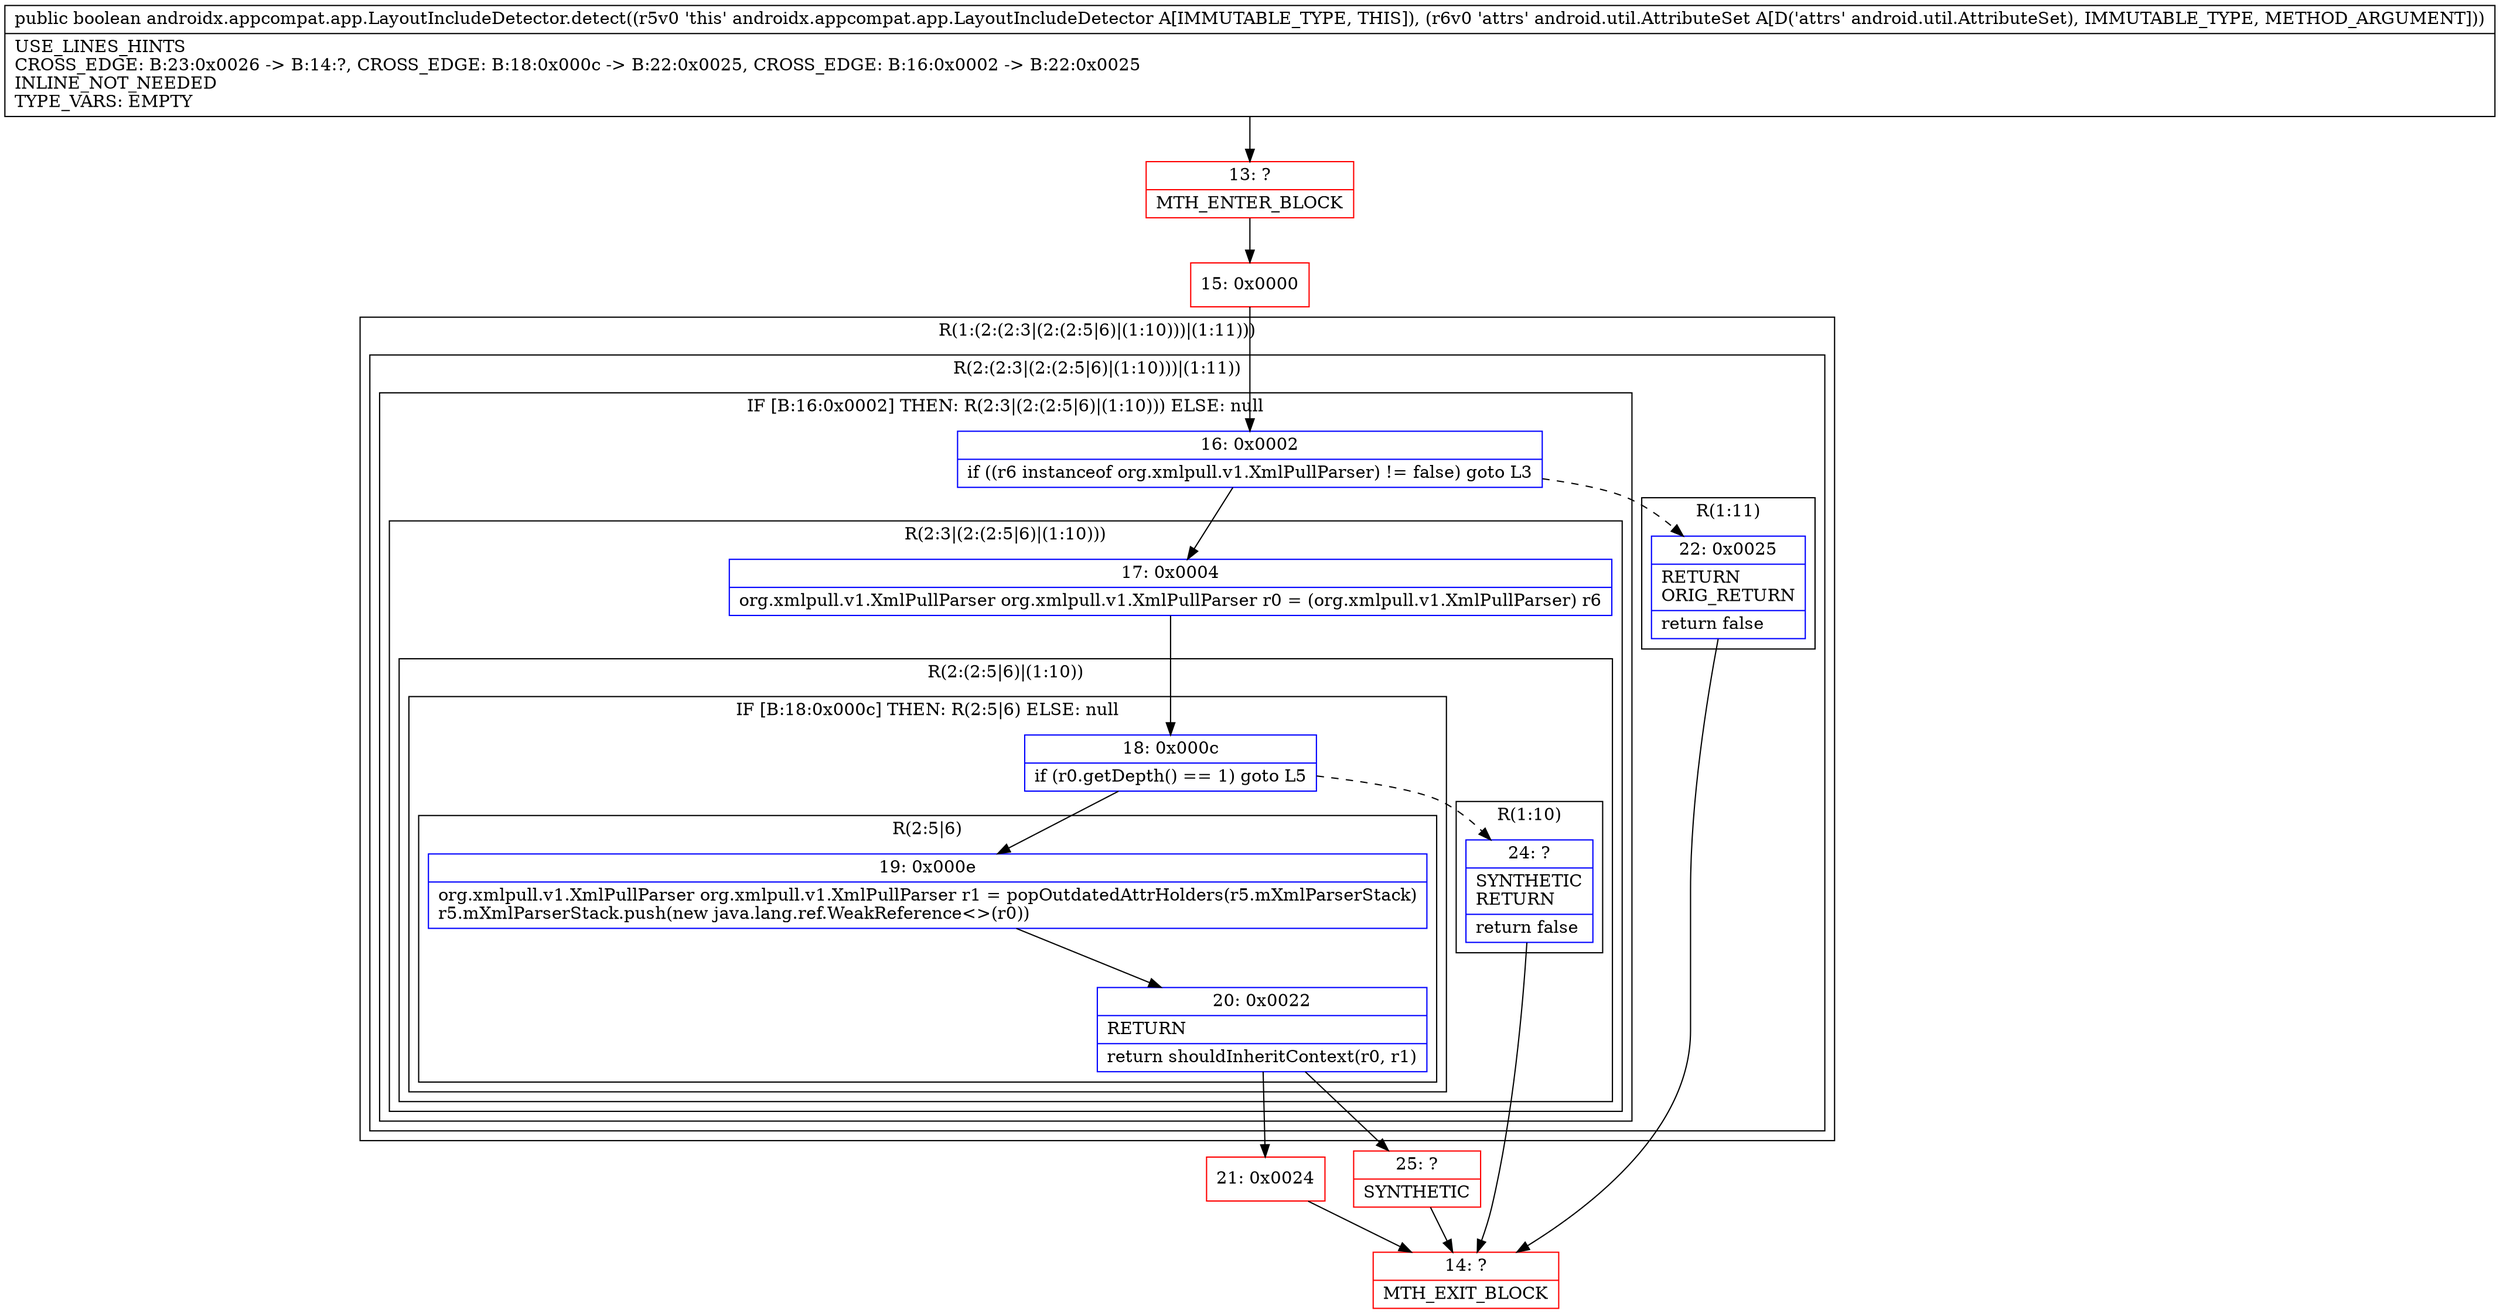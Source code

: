 digraph "CFG forandroidx.appcompat.app.LayoutIncludeDetector.detect(Landroid\/util\/AttributeSet;)Z" {
subgraph cluster_Region_910647928 {
label = "R(1:(2:(2:3|(2:(2:5|6)|(1:10)))|(1:11)))";
node [shape=record,color=blue];
subgraph cluster_Region_989520836 {
label = "R(2:(2:3|(2:(2:5|6)|(1:10)))|(1:11))";
node [shape=record,color=blue];
subgraph cluster_IfRegion_1352861254 {
label = "IF [B:16:0x0002] THEN: R(2:3|(2:(2:5|6)|(1:10))) ELSE: null";
node [shape=record,color=blue];
Node_16 [shape=record,label="{16\:\ 0x0002|if ((r6 instanceof org.xmlpull.v1.XmlPullParser) != false) goto L3\l}"];
subgraph cluster_Region_940917708 {
label = "R(2:3|(2:(2:5|6)|(1:10)))";
node [shape=record,color=blue];
Node_17 [shape=record,label="{17\:\ 0x0004|org.xmlpull.v1.XmlPullParser org.xmlpull.v1.XmlPullParser r0 = (org.xmlpull.v1.XmlPullParser) r6\l}"];
subgraph cluster_Region_1141308507 {
label = "R(2:(2:5|6)|(1:10))";
node [shape=record,color=blue];
subgraph cluster_IfRegion_1344285109 {
label = "IF [B:18:0x000c] THEN: R(2:5|6) ELSE: null";
node [shape=record,color=blue];
Node_18 [shape=record,label="{18\:\ 0x000c|if (r0.getDepth() == 1) goto L5\l}"];
subgraph cluster_Region_1079216927 {
label = "R(2:5|6)";
node [shape=record,color=blue];
Node_19 [shape=record,label="{19\:\ 0x000e|org.xmlpull.v1.XmlPullParser org.xmlpull.v1.XmlPullParser r1 = popOutdatedAttrHolders(r5.mXmlParserStack)\lr5.mXmlParserStack.push(new java.lang.ref.WeakReference\<\>(r0))\l}"];
Node_20 [shape=record,label="{20\:\ 0x0022|RETURN\l|return shouldInheritContext(r0, r1)\l}"];
}
}
subgraph cluster_Region_1239351809 {
label = "R(1:10)";
node [shape=record,color=blue];
Node_24 [shape=record,label="{24\:\ ?|SYNTHETIC\lRETURN\l|return false\l}"];
}
}
}
}
subgraph cluster_Region_609631293 {
label = "R(1:11)";
node [shape=record,color=blue];
Node_22 [shape=record,label="{22\:\ 0x0025|RETURN\lORIG_RETURN\l|return false\l}"];
}
}
}
Node_13 [shape=record,color=red,label="{13\:\ ?|MTH_ENTER_BLOCK\l}"];
Node_15 [shape=record,color=red,label="{15\:\ 0x0000}"];
Node_21 [shape=record,color=red,label="{21\:\ 0x0024}"];
Node_14 [shape=record,color=red,label="{14\:\ ?|MTH_EXIT_BLOCK\l}"];
Node_25 [shape=record,color=red,label="{25\:\ ?|SYNTHETIC\l}"];
MethodNode[shape=record,label="{public boolean androidx.appcompat.app.LayoutIncludeDetector.detect((r5v0 'this' androidx.appcompat.app.LayoutIncludeDetector A[IMMUTABLE_TYPE, THIS]), (r6v0 'attrs' android.util.AttributeSet A[D('attrs' android.util.AttributeSet), IMMUTABLE_TYPE, METHOD_ARGUMENT]))  | USE_LINES_HINTS\lCROSS_EDGE: B:23:0x0026 \-\> B:14:?, CROSS_EDGE: B:18:0x000c \-\> B:22:0x0025, CROSS_EDGE: B:16:0x0002 \-\> B:22:0x0025\lINLINE_NOT_NEEDED\lTYPE_VARS: EMPTY\l}"];
MethodNode -> Node_13;Node_16 -> Node_17;
Node_16 -> Node_22[style=dashed];
Node_17 -> Node_18;
Node_18 -> Node_19;
Node_18 -> Node_24[style=dashed];
Node_19 -> Node_20;
Node_20 -> Node_21;
Node_20 -> Node_25;
Node_24 -> Node_14;
Node_22 -> Node_14;
Node_13 -> Node_15;
Node_15 -> Node_16;
Node_21 -> Node_14;
Node_25 -> Node_14;
}


